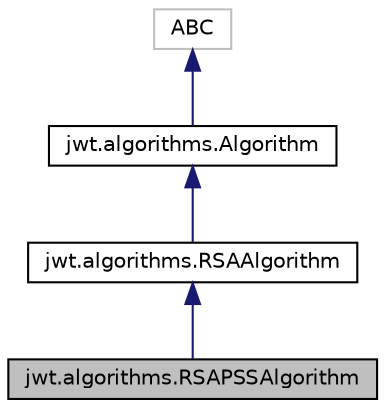 digraph "jwt.algorithms.RSAPSSAlgorithm"
{
 // LATEX_PDF_SIZE
  edge [fontname="Helvetica",fontsize="10",labelfontname="Helvetica",labelfontsize="10"];
  node [fontname="Helvetica",fontsize="10",shape=record];
  Node1 [label="jwt.algorithms.RSAPSSAlgorithm",height=0.2,width=0.4,color="black", fillcolor="grey75", style="filled", fontcolor="black",tooltip=" "];
  Node2 -> Node1 [dir="back",color="midnightblue",fontsize="10",style="solid"];
  Node2 [label="jwt.algorithms.RSAAlgorithm",height=0.2,width=0.4,color="black", fillcolor="white", style="filled",URL="$classjwt_1_1algorithms_1_1RSAAlgorithm.html",tooltip=" "];
  Node3 -> Node2 [dir="back",color="midnightblue",fontsize="10",style="solid"];
  Node3 [label="jwt.algorithms.Algorithm",height=0.2,width=0.4,color="black", fillcolor="white", style="filled",URL="$classjwt_1_1algorithms_1_1Algorithm.html",tooltip=" "];
  Node4 -> Node3 [dir="back",color="midnightblue",fontsize="10",style="solid"];
  Node4 [label="ABC",height=0.2,width=0.4,color="grey75", fillcolor="white", style="filled",tooltip=" "];
}
